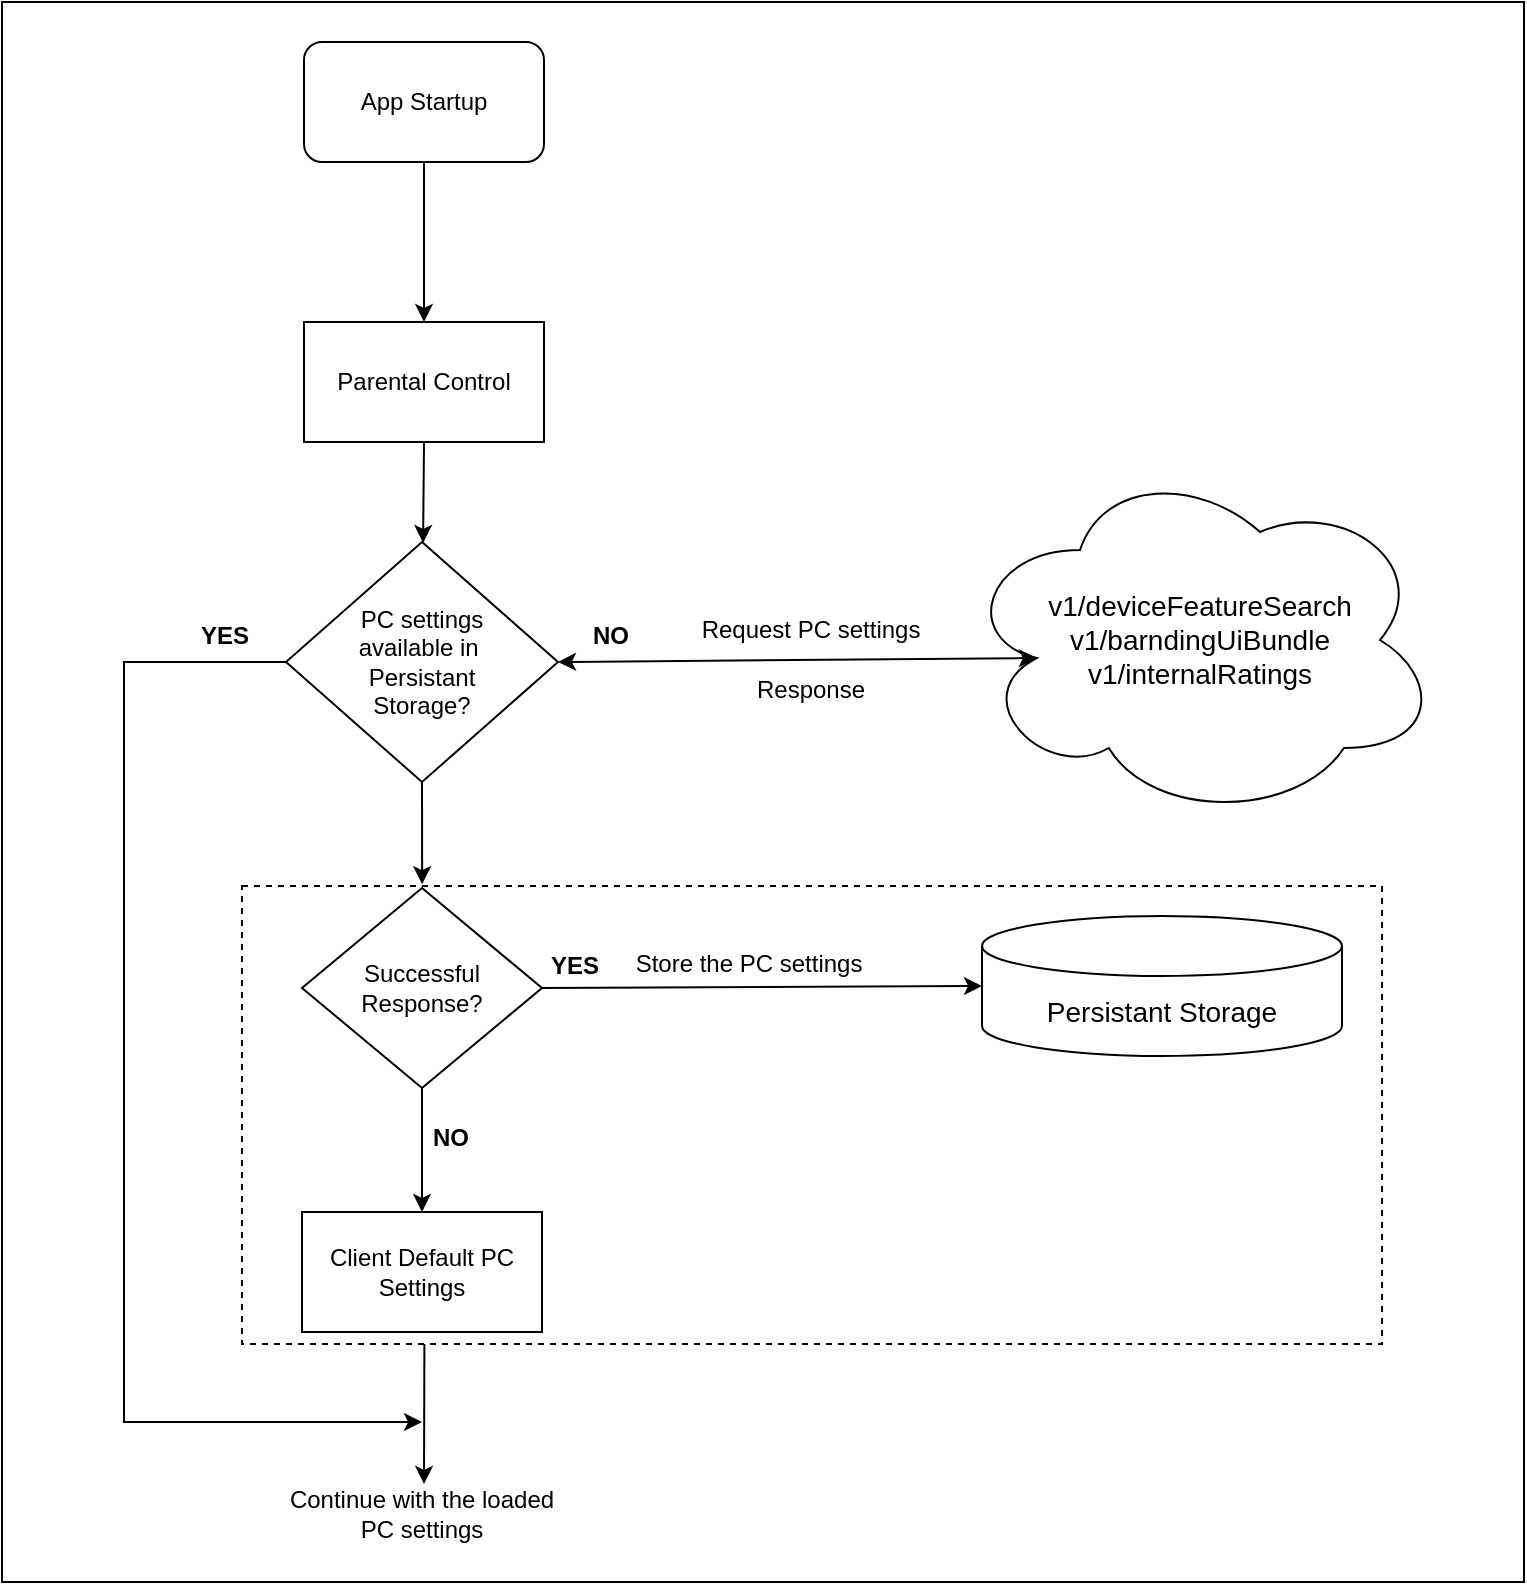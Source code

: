 <mxfile version="24.4.13" type="github">
  <diagram name="Page-1" id="OlHyb_jF4ESfPcGbZSpm">
    <mxGraphModel dx="1282" dy="719" grid="1" gridSize="10" guides="1" tooltips="1" connect="1" arrows="1" fold="1" page="1" pageScale="1" pageWidth="850" pageHeight="1100" math="0" shadow="0">
      <root>
        <mxCell id="0" />
        <mxCell id="1" parent="0" />
        <mxCell id="CWwOudwgfK0mol7_iwpN-34" value="" style="group" vertex="1" connectable="0" parent="1">
          <mxGeometry x="29" y="60" width="761" height="790" as="geometry" />
        </mxCell>
        <mxCell id="CWwOudwgfK0mol7_iwpN-33" value="" style="rounded=0;whiteSpace=wrap;html=1;fillColor=default;" vertex="1" parent="CWwOudwgfK0mol7_iwpN-34">
          <mxGeometry width="761" height="790" as="geometry" />
        </mxCell>
        <mxCell id="CWwOudwgfK0mol7_iwpN-20" value="" style="rounded=0;whiteSpace=wrap;html=1;fillColor=none;dashed=1;" vertex="1" parent="CWwOudwgfK0mol7_iwpN-34">
          <mxGeometry x="120" y="442" width="570" height="229" as="geometry" />
        </mxCell>
        <mxCell id="CWwOudwgfK0mol7_iwpN-1" value="&lt;span style=&quot;font-size: 14px;&quot;&gt;&lt;font style=&quot;font-size: 14px;&quot;&gt;v1/deviceFeatureSearch&lt;/font&gt;&lt;/span&gt;&lt;div style=&quot;font-size: 14px;&quot;&gt;&lt;font style=&quot;font-size: 14px;&quot;&gt;v1/barndingUiBundle&lt;/font&gt;&lt;/div&gt;&lt;div style=&quot;font-size: 14px;&quot;&gt;&lt;font style=&quot;font-size: 14px;&quot;&gt;v1/internalRatings&lt;/font&gt;&lt;/div&gt;" style="ellipse;shape=cloud;whiteSpace=wrap;html=1;" vertex="1" parent="CWwOudwgfK0mol7_iwpN-34">
          <mxGeometry x="479" y="229" width="240" height="180" as="geometry" />
        </mxCell>
        <mxCell id="CWwOudwgfK0mol7_iwpN-4" style="edgeStyle=orthogonalEdgeStyle;rounded=0;orthogonalLoop=1;jettySize=auto;html=1;exitX=0.5;exitY=1;exitDx=0;exitDy=0;exitPerimeter=0;" edge="1" parent="CWwOudwgfK0mol7_iwpN-34" source="CWwOudwgfK0mol7_iwpN-2" target="CWwOudwgfK0mol7_iwpN-2">
          <mxGeometry relative="1" as="geometry" />
        </mxCell>
        <mxCell id="CWwOudwgfK0mol7_iwpN-2" value="&lt;font style=&quot;font-size: 14px;&quot;&gt;Persistant Storage&lt;/font&gt;" style="shape=cylinder3;whiteSpace=wrap;html=1;boundedLbl=1;backgroundOutline=1;size=15;" vertex="1" parent="CWwOudwgfK0mol7_iwpN-34">
          <mxGeometry x="490" y="457" width="180" height="70" as="geometry" />
        </mxCell>
        <mxCell id="CWwOudwgfK0mol7_iwpN-6" value="Parental Control" style="rounded=0;whiteSpace=wrap;html=1;" vertex="1" parent="CWwOudwgfK0mol7_iwpN-34">
          <mxGeometry x="151" y="160" width="120" height="60" as="geometry" />
        </mxCell>
        <mxCell id="CWwOudwgfK0mol7_iwpN-7" value="App Startup" style="rounded=1;whiteSpace=wrap;html=1;" vertex="1" parent="CWwOudwgfK0mol7_iwpN-34">
          <mxGeometry x="151" y="20" width="120" height="60" as="geometry" />
        </mxCell>
        <mxCell id="CWwOudwgfK0mol7_iwpN-8" value="" style="endArrow=classic;html=1;rounded=0;exitX=0.5;exitY=1;exitDx=0;exitDy=0;" edge="1" parent="CWwOudwgfK0mol7_iwpN-34" source="CWwOudwgfK0mol7_iwpN-7" target="CWwOudwgfK0mol7_iwpN-6">
          <mxGeometry width="50" height="50" relative="1" as="geometry">
            <mxPoint x="371" y="330" as="sourcePoint" />
            <mxPoint x="421" y="280" as="targetPoint" />
          </mxGeometry>
        </mxCell>
        <mxCell id="CWwOudwgfK0mol7_iwpN-10" value="Request PC settings" style="text;html=1;align=center;verticalAlign=middle;resizable=0;points=[];autosize=1;strokeColor=none;fillColor=none;" vertex="1" parent="CWwOudwgfK0mol7_iwpN-34">
          <mxGeometry x="339" y="299" width="130" height="30" as="geometry" />
        </mxCell>
        <mxCell id="CWwOudwgfK0mol7_iwpN-12" value="Response" style="text;html=1;align=center;verticalAlign=middle;resizable=0;points=[];autosize=1;strokeColor=none;fillColor=none;" vertex="1" parent="CWwOudwgfK0mol7_iwpN-34">
          <mxGeometry x="364" y="329" width="80" height="30" as="geometry" />
        </mxCell>
        <mxCell id="CWwOudwgfK0mol7_iwpN-13" value="Successful Response?" style="rhombus;whiteSpace=wrap;html=1;" vertex="1" parent="CWwOudwgfK0mol7_iwpN-34">
          <mxGeometry x="150" y="443" width="120" height="100" as="geometry" />
        </mxCell>
        <mxCell id="CWwOudwgfK0mol7_iwpN-14" value="" style="endArrow=classic;html=1;rounded=0;exitX=0.5;exitY=1;exitDx=0;exitDy=0;" edge="1" parent="CWwOudwgfK0mol7_iwpN-34" source="CWwOudwgfK0mol7_iwpN-6" target="CWwOudwgfK0mol7_iwpN-26">
          <mxGeometry width="50" height="50" relative="1" as="geometry">
            <mxPoint x="371" y="330" as="sourcePoint" />
            <mxPoint x="51" y="270" as="targetPoint" />
          </mxGeometry>
        </mxCell>
        <mxCell id="CWwOudwgfK0mol7_iwpN-15" value="" style="endArrow=classic;html=1;rounded=0;exitX=1;exitY=0.5;exitDx=0;exitDy=0;entryX=0;entryY=0.5;entryDx=0;entryDy=0;entryPerimeter=0;" edge="1" parent="CWwOudwgfK0mol7_iwpN-34" source="CWwOudwgfK0mol7_iwpN-13" target="CWwOudwgfK0mol7_iwpN-2">
          <mxGeometry width="50" height="50" relative="1" as="geometry">
            <mxPoint x="285" y="598" as="sourcePoint" />
            <mxPoint x="505" y="595" as="targetPoint" />
          </mxGeometry>
        </mxCell>
        <mxCell id="CWwOudwgfK0mol7_iwpN-16" value="Store the PC settings" style="text;html=1;align=center;verticalAlign=middle;resizable=0;points=[];autosize=1;strokeColor=none;fillColor=none;" vertex="1" parent="CWwOudwgfK0mol7_iwpN-34">
          <mxGeometry x="303" y="466" width="140" height="30" as="geometry" />
        </mxCell>
        <mxCell id="CWwOudwgfK0mol7_iwpN-17" value="Client Default PC Settings" style="rounded=0;whiteSpace=wrap;html=1;" vertex="1" parent="CWwOudwgfK0mol7_iwpN-34">
          <mxGeometry x="150" y="605" width="120" height="60" as="geometry" />
        </mxCell>
        <mxCell id="CWwOudwgfK0mol7_iwpN-18" value="" style="endArrow=classic;html=1;rounded=0;exitX=0.5;exitY=1;exitDx=0;exitDy=0;" edge="1" parent="CWwOudwgfK0mol7_iwpN-34" source="CWwOudwgfK0mol7_iwpN-13" target="CWwOudwgfK0mol7_iwpN-17">
          <mxGeometry width="50" height="50" relative="1" as="geometry">
            <mxPoint x="370" y="475" as="sourcePoint" />
            <mxPoint x="420" y="425" as="targetPoint" />
          </mxGeometry>
        </mxCell>
        <mxCell id="CWwOudwgfK0mol7_iwpN-19" value="NO" style="text;html=1;align=center;verticalAlign=middle;resizable=0;points=[];autosize=1;strokeColor=none;fillColor=none;fontStyle=1" vertex="1" parent="CWwOudwgfK0mol7_iwpN-34">
          <mxGeometry x="204" y="553" width="40" height="30" as="geometry" />
        </mxCell>
        <mxCell id="CWwOudwgfK0mol7_iwpN-21" style="edgeStyle=orthogonalEdgeStyle;rounded=0;orthogonalLoop=1;jettySize=auto;html=1;exitX=0.5;exitY=1;exitDx=0;exitDy=0;" edge="1" parent="CWwOudwgfK0mol7_iwpN-34" source="CWwOudwgfK0mol7_iwpN-20" target="CWwOudwgfK0mol7_iwpN-20">
          <mxGeometry relative="1" as="geometry" />
        </mxCell>
        <mxCell id="CWwOudwgfK0mol7_iwpN-22" value="" style="endArrow=classic;html=1;rounded=0;exitX=0.16;exitY=1;exitDx=0;exitDy=0;exitPerimeter=0;" edge="1" parent="CWwOudwgfK0mol7_iwpN-34" source="CWwOudwgfK0mol7_iwpN-20">
          <mxGeometry width="50" height="50" relative="1" as="geometry">
            <mxPoint x="371" y="651" as="sourcePoint" />
            <mxPoint x="211" y="741" as="targetPoint" />
          </mxGeometry>
        </mxCell>
        <mxCell id="CWwOudwgfK0mol7_iwpN-23" value="Continue with the loaded PC settings" style="text;html=1;align=center;verticalAlign=middle;whiteSpace=wrap;rounded=0;" vertex="1" parent="CWwOudwgfK0mol7_iwpN-34">
          <mxGeometry x="140" y="741" width="140" height="30" as="geometry" />
        </mxCell>
        <mxCell id="CWwOudwgfK0mol7_iwpN-26" value="PC settings&lt;div&gt;available in&amp;nbsp;&lt;/div&gt;&lt;div&gt;Persistant&lt;/div&gt;&lt;div&gt;Storage?&lt;/div&gt;" style="rhombus;whiteSpace=wrap;html=1;" vertex="1" parent="CWwOudwgfK0mol7_iwpN-34">
          <mxGeometry x="142" y="270" width="136" height="120" as="geometry" />
        </mxCell>
        <mxCell id="CWwOudwgfK0mol7_iwpN-27" value="" style="endArrow=classic;startArrow=classic;html=1;rounded=0;exitX=1;exitY=0.5;exitDx=0;exitDy=0;entryX=0.16;entryY=0.55;entryDx=0;entryDy=0;entryPerimeter=0;" edge="1" parent="CWwOudwgfK0mol7_iwpN-34" source="CWwOudwgfK0mol7_iwpN-26" target="CWwOudwgfK0mol7_iwpN-1">
          <mxGeometry width="50" height="50" relative="1" as="geometry">
            <mxPoint x="371" y="420" as="sourcePoint" />
            <mxPoint x="421" y="370" as="targetPoint" />
          </mxGeometry>
        </mxCell>
        <mxCell id="CWwOudwgfK0mol7_iwpN-28" value="NO" style="text;html=1;align=center;verticalAlign=middle;resizable=0;points=[];autosize=1;strokeColor=none;fillColor=none;fontStyle=1" vertex="1" parent="CWwOudwgfK0mol7_iwpN-34">
          <mxGeometry x="284" y="302" width="40" height="30" as="geometry" />
        </mxCell>
        <mxCell id="CWwOudwgfK0mol7_iwpN-29" value="" style="endArrow=classic;html=1;rounded=0;exitX=0.5;exitY=1;exitDx=0;exitDy=0;entryX=0.158;entryY=-0.004;entryDx=0;entryDy=0;entryPerimeter=0;" edge="1" parent="CWwOudwgfK0mol7_iwpN-34" source="CWwOudwgfK0mol7_iwpN-26" target="CWwOudwgfK0mol7_iwpN-20">
          <mxGeometry width="50" height="50" relative="1" as="geometry">
            <mxPoint x="371" y="420" as="sourcePoint" />
            <mxPoint x="421" y="370" as="targetPoint" />
          </mxGeometry>
        </mxCell>
        <mxCell id="CWwOudwgfK0mol7_iwpN-30" value="" style="endArrow=classic;html=1;rounded=0;exitX=0;exitY=0.5;exitDx=0;exitDy=0;" edge="1" parent="CWwOudwgfK0mol7_iwpN-34" source="CWwOudwgfK0mol7_iwpN-26">
          <mxGeometry width="50" height="50" relative="1" as="geometry">
            <mxPoint x="371" y="480" as="sourcePoint" />
            <mxPoint x="210" y="710" as="targetPoint" />
            <Array as="points">
              <mxPoint x="61" y="330" />
              <mxPoint x="61" y="710" />
            </Array>
          </mxGeometry>
        </mxCell>
        <mxCell id="CWwOudwgfK0mol7_iwpN-31" value="YES" style="text;html=1;align=center;verticalAlign=middle;resizable=0;points=[];autosize=1;strokeColor=none;fillColor=none;fontStyle=1" vertex="1" parent="CWwOudwgfK0mol7_iwpN-34">
          <mxGeometry x="86" y="302" width="50" height="30" as="geometry" />
        </mxCell>
        <mxCell id="CWwOudwgfK0mol7_iwpN-32" value="YES" style="text;html=1;align=center;verticalAlign=middle;resizable=0;points=[];autosize=1;strokeColor=none;fillColor=none;fontStyle=1" vertex="1" parent="CWwOudwgfK0mol7_iwpN-34">
          <mxGeometry x="261" y="467" width="50" height="30" as="geometry" />
        </mxCell>
      </root>
    </mxGraphModel>
  </diagram>
</mxfile>

